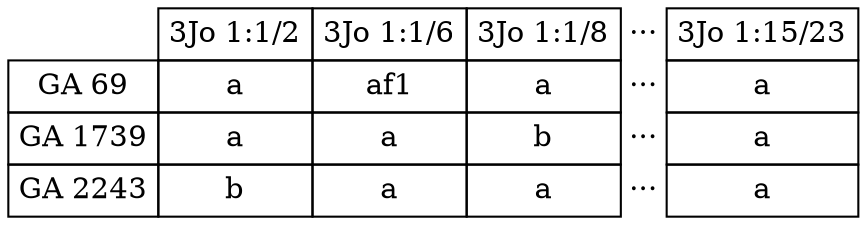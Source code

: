 digraph witness {
	layout=neato;
	1[shape=none, margin=0, label=<
		<TABLE BORDER="0" CELLBORDER="1" CELLSPACING="0" CELLPADDING="4">
			<TR>
				<TD BORDER="0"></TD>
				<TD>3Jo 1:1/2</TD>
				<TD>3Jo 1:1/6</TD>
				<TD>3Jo 1:1/8</TD>
				<TD BORDER="0">···</TD>
				<TD>3Jo 1:15/23</TD>
			</TR>
			<TR>
				<TD>GA 69</TD>
				<TD>a</TD>
				<TD>af1</TD>
				<TD>a</TD>
				<TD BORDER="0">···</TD>
				<TD>a</TD>
			</TR>
			<TR>
				<TD>GA 1739</TD>
				<TD>a</TD>
				<TD>a</TD>
				<TD>b</TD>
				<TD BORDER="0">···</TD>
				<TD>a</TD>
			</TR>
			<TR>
				<TD>GA 2243</TD>
				<TD>b</TD>
				<TD>a</TD>
				<TD>a</TD>
				<TD BORDER="0">···</TD>
				<TD>a</TD>
			</TR>
		</TABLE>
	>, pos="0,0!"];
}

